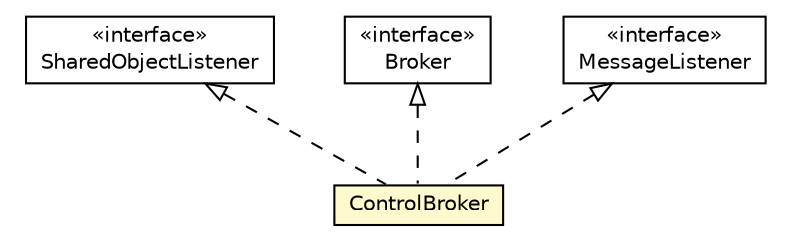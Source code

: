 #!/usr/local/bin/dot
#
# Class diagram 
# Generated by UMLGraph version R5_6-24-gf6e263 (http://www.umlgraph.org/)
#

digraph G {
	edge [fontname="Helvetica",fontsize=10,labelfontname="Helvetica",labelfontsize=10];
	node [fontname="Helvetica",fontsize=10,shape=plaintext];
	nodesep=0.25;
	ranksep=0.5;
	// org.universAAL.middleware.container.SharedObjectListener
	c153370 [label=<<table title="org.universAAL.middleware.container.SharedObjectListener" border="0" cellborder="1" cellspacing="0" cellpadding="2" port="p" href="../../container/SharedObjectListener.html">
		<tr><td><table border="0" cellspacing="0" cellpadding="1">
<tr><td align="center" balign="center"> &#171;interface&#187; </td></tr>
<tr><td align="center" balign="center"> SharedObjectListener </td></tr>
		</table></td></tr>
		</table>>, URL="../../container/SharedObjectListener.html", fontname="Helvetica", fontcolor="black", fontsize=10.0];
	// org.universAAL.middleware.brokers.Broker
	c153580 [label=<<table title="org.universAAL.middleware.brokers.Broker" border="0" cellborder="1" cellspacing="0" cellpadding="2" port="p" href="../Broker.html">
		<tr><td><table border="0" cellspacing="0" cellpadding="1">
<tr><td align="center" balign="center"> &#171;interface&#187; </td></tr>
<tr><td align="center" balign="center"> Broker </td></tr>
		</table></td></tr>
		</table>>, URL="../Broker.html", fontname="Helvetica", fontcolor="black", fontsize=10.0];
	// org.universAAL.middleware.modules.listener.MessageListener
	c153611 [label=<<table title="org.universAAL.middleware.modules.listener.MessageListener" border="0" cellborder="1" cellspacing="0" cellpadding="2" port="p" href="../../modules/listener/MessageListener.html">
		<tr><td><table border="0" cellspacing="0" cellpadding="1">
<tr><td align="center" balign="center"> &#171;interface&#187; </td></tr>
<tr><td align="center" balign="center"> MessageListener </td></tr>
		</table></td></tr>
		</table>>, URL="../../modules/listener/MessageListener.html", fontname="Helvetica", fontcolor="black", fontsize=10.0];
	// org.universAAL.middleware.brokers.control.ControlBroker
	c153639 [label=<<table title="org.universAAL.middleware.brokers.control.ControlBroker" border="0" cellborder="1" cellspacing="0" cellpadding="2" port="p" bgcolor="lemonChiffon" href="./ControlBroker.html">
		<tr><td><table border="0" cellspacing="0" cellpadding="1">
<tr><td align="center" balign="center"> ControlBroker </td></tr>
		</table></td></tr>
		</table>>, URL="./ControlBroker.html", fontname="Helvetica", fontcolor="black", fontsize=10.0];
	//org.universAAL.middleware.brokers.control.ControlBroker implements org.universAAL.middleware.container.SharedObjectListener
	c153370:p -> c153639:p [dir=back,arrowtail=empty,style=dashed];
	//org.universAAL.middleware.brokers.control.ControlBroker implements org.universAAL.middleware.brokers.Broker
	c153580:p -> c153639:p [dir=back,arrowtail=empty,style=dashed];
	//org.universAAL.middleware.brokers.control.ControlBroker implements org.universAAL.middleware.modules.listener.MessageListener
	c153611:p -> c153639:p [dir=back,arrowtail=empty,style=dashed];
}

